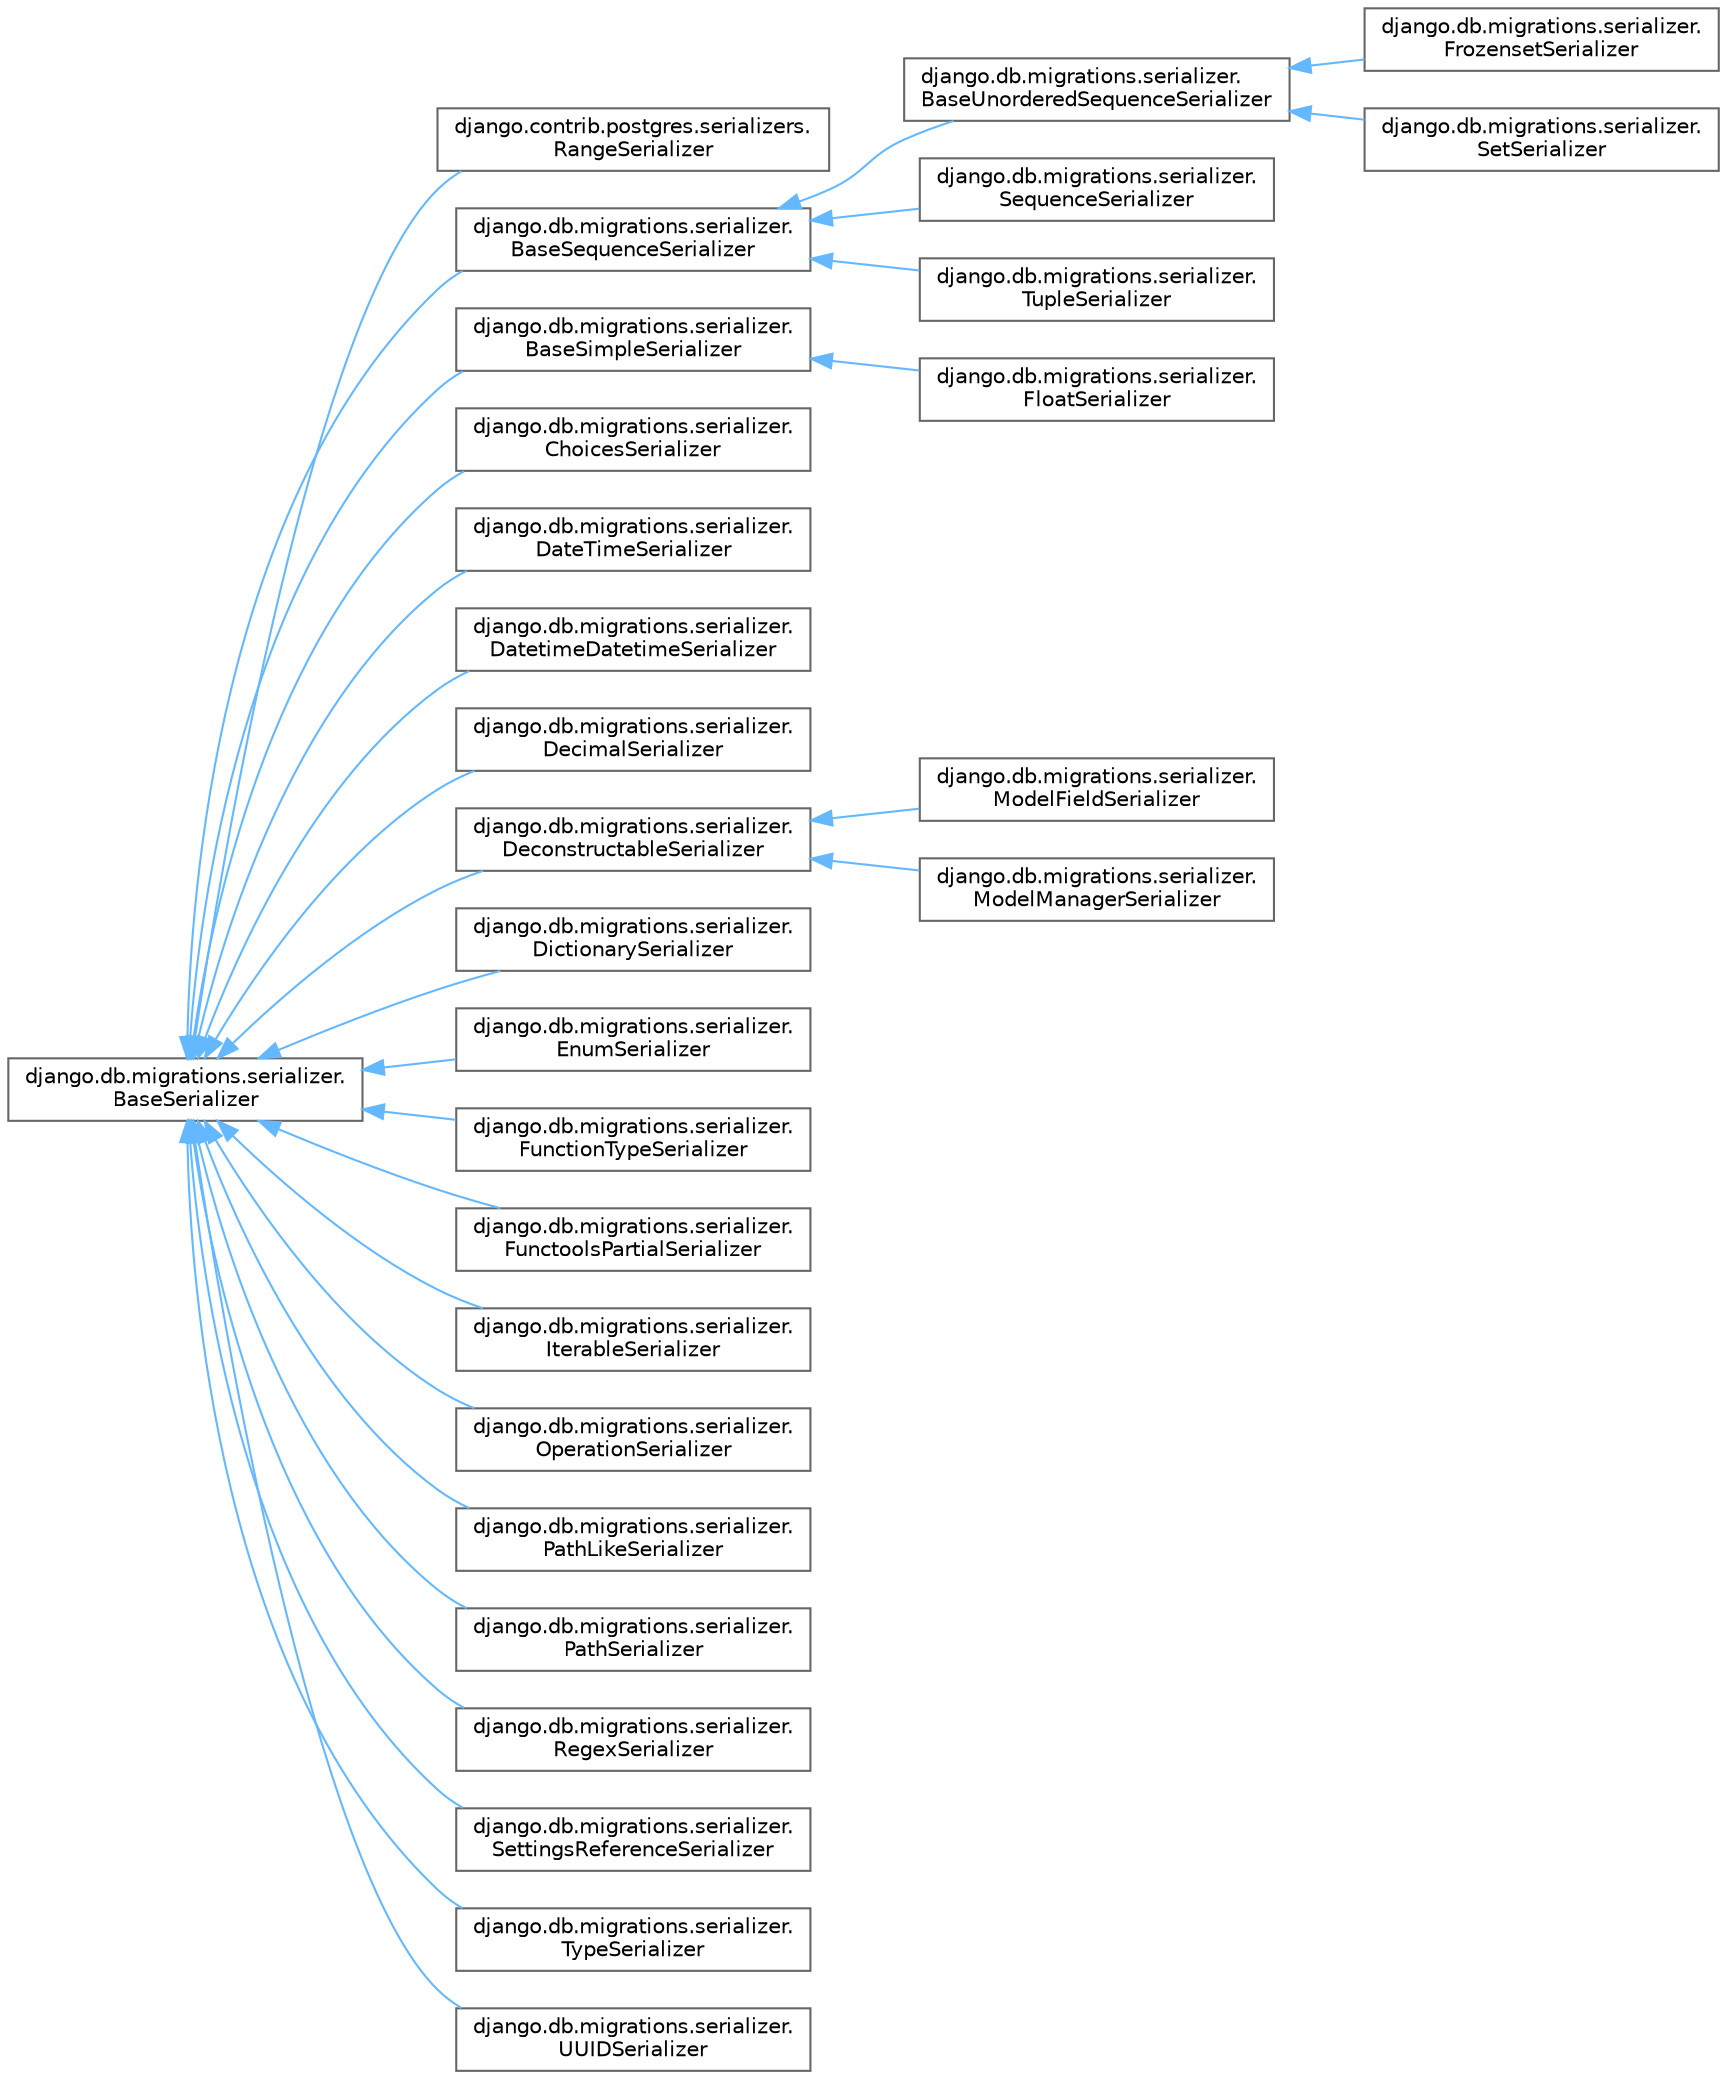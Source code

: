 digraph "Graphical Class Hierarchy"
{
 // LATEX_PDF_SIZE
  bgcolor="transparent";
  edge [fontname=Helvetica,fontsize=10,labelfontname=Helvetica,labelfontsize=10];
  node [fontname=Helvetica,fontsize=10,shape=box,height=0.2,width=0.4];
  rankdir="LR";
  Node0 [id="Node000000",label="django.db.migrations.serializer.\lBaseSerializer",height=0.2,width=0.4,color="grey40", fillcolor="white", style="filled",URL="$classdjango_1_1db_1_1migrations_1_1serializer_1_1_base_serializer.html",tooltip=" "];
  Node0 -> Node1 [id="edge1458_Node000000_Node000001",dir="back",color="steelblue1",style="solid",tooltip=" "];
  Node1 [id="Node000001",label="django.contrib.postgres.serializers.\lRangeSerializer",height=0.2,width=0.4,color="grey40", fillcolor="white", style="filled",URL="$classdjango_1_1contrib_1_1postgres_1_1serializers_1_1_range_serializer.html",tooltip=" "];
  Node0 -> Node2 [id="edge1459_Node000000_Node000002",dir="back",color="steelblue1",style="solid",tooltip=" "];
  Node2 [id="Node000002",label="django.db.migrations.serializer.\lBaseSequenceSerializer",height=0.2,width=0.4,color="grey40", fillcolor="white", style="filled",URL="$classdjango_1_1db_1_1migrations_1_1serializer_1_1_base_sequence_serializer.html",tooltip=" "];
  Node2 -> Node3 [id="edge1460_Node000002_Node000003",dir="back",color="steelblue1",style="solid",tooltip=" "];
  Node3 [id="Node000003",label="django.db.migrations.serializer.\lBaseUnorderedSequenceSerializer",height=0.2,width=0.4,color="grey40", fillcolor="white", style="filled",URL="$classdjango_1_1db_1_1migrations_1_1serializer_1_1_base_unordered_sequence_serializer.html",tooltip=" "];
  Node3 -> Node4 [id="edge1461_Node000003_Node000004",dir="back",color="steelblue1",style="solid",tooltip=" "];
  Node4 [id="Node000004",label="django.db.migrations.serializer.\lFrozensetSerializer",height=0.2,width=0.4,color="grey40", fillcolor="white", style="filled",URL="$classdjango_1_1db_1_1migrations_1_1serializer_1_1_frozenset_serializer.html",tooltip=" "];
  Node3 -> Node5 [id="edge1462_Node000003_Node000005",dir="back",color="steelblue1",style="solid",tooltip=" "];
  Node5 [id="Node000005",label="django.db.migrations.serializer.\lSetSerializer",height=0.2,width=0.4,color="grey40", fillcolor="white", style="filled",URL="$classdjango_1_1db_1_1migrations_1_1serializer_1_1_set_serializer.html",tooltip=" "];
  Node2 -> Node6 [id="edge1463_Node000002_Node000006",dir="back",color="steelblue1",style="solid",tooltip=" "];
  Node6 [id="Node000006",label="django.db.migrations.serializer.\lSequenceSerializer",height=0.2,width=0.4,color="grey40", fillcolor="white", style="filled",URL="$classdjango_1_1db_1_1migrations_1_1serializer_1_1_sequence_serializer.html",tooltip=" "];
  Node2 -> Node7 [id="edge1464_Node000002_Node000007",dir="back",color="steelblue1",style="solid",tooltip=" "];
  Node7 [id="Node000007",label="django.db.migrations.serializer.\lTupleSerializer",height=0.2,width=0.4,color="grey40", fillcolor="white", style="filled",URL="$classdjango_1_1db_1_1migrations_1_1serializer_1_1_tuple_serializer.html",tooltip=" "];
  Node0 -> Node8 [id="edge1465_Node000000_Node000008",dir="back",color="steelblue1",style="solid",tooltip=" "];
  Node8 [id="Node000008",label="django.db.migrations.serializer.\lBaseSimpleSerializer",height=0.2,width=0.4,color="grey40", fillcolor="white", style="filled",URL="$classdjango_1_1db_1_1migrations_1_1serializer_1_1_base_simple_serializer.html",tooltip=" "];
  Node8 -> Node9 [id="edge1466_Node000008_Node000009",dir="back",color="steelblue1",style="solid",tooltip=" "];
  Node9 [id="Node000009",label="django.db.migrations.serializer.\lFloatSerializer",height=0.2,width=0.4,color="grey40", fillcolor="white", style="filled",URL="$classdjango_1_1db_1_1migrations_1_1serializer_1_1_float_serializer.html",tooltip=" "];
  Node0 -> Node10 [id="edge1467_Node000000_Node000010",dir="back",color="steelblue1",style="solid",tooltip=" "];
  Node10 [id="Node000010",label="django.db.migrations.serializer.\lChoicesSerializer",height=0.2,width=0.4,color="grey40", fillcolor="white", style="filled",URL="$classdjango_1_1db_1_1migrations_1_1serializer_1_1_choices_serializer.html",tooltip=" "];
  Node0 -> Node11 [id="edge1468_Node000000_Node000011",dir="back",color="steelblue1",style="solid",tooltip=" "];
  Node11 [id="Node000011",label="django.db.migrations.serializer.\lDateTimeSerializer",height=0.2,width=0.4,color="grey40", fillcolor="white", style="filled",URL="$classdjango_1_1db_1_1migrations_1_1serializer_1_1_date_time_serializer.html",tooltip=" "];
  Node0 -> Node12 [id="edge1469_Node000000_Node000012",dir="back",color="steelblue1",style="solid",tooltip=" "];
  Node12 [id="Node000012",label="django.db.migrations.serializer.\lDatetimeDatetimeSerializer",height=0.2,width=0.4,color="grey40", fillcolor="white", style="filled",URL="$classdjango_1_1db_1_1migrations_1_1serializer_1_1_datetime_datetime_serializer.html",tooltip=" "];
  Node0 -> Node13 [id="edge1470_Node000000_Node000013",dir="back",color="steelblue1",style="solid",tooltip=" "];
  Node13 [id="Node000013",label="django.db.migrations.serializer.\lDecimalSerializer",height=0.2,width=0.4,color="grey40", fillcolor="white", style="filled",URL="$classdjango_1_1db_1_1migrations_1_1serializer_1_1_decimal_serializer.html",tooltip=" "];
  Node0 -> Node14 [id="edge1471_Node000000_Node000014",dir="back",color="steelblue1",style="solid",tooltip=" "];
  Node14 [id="Node000014",label="django.db.migrations.serializer.\lDeconstructableSerializer",height=0.2,width=0.4,color="grey40", fillcolor="white", style="filled",URL="$classdjango_1_1db_1_1migrations_1_1serializer_1_1_deconstructable_serializer.html",tooltip=" "];
  Node14 -> Node15 [id="edge1472_Node000014_Node000015",dir="back",color="steelblue1",style="solid",tooltip=" "];
  Node15 [id="Node000015",label="django.db.migrations.serializer.\lModelFieldSerializer",height=0.2,width=0.4,color="grey40", fillcolor="white", style="filled",URL="$classdjango_1_1db_1_1migrations_1_1serializer_1_1_model_field_serializer.html",tooltip=" "];
  Node14 -> Node16 [id="edge1473_Node000014_Node000016",dir="back",color="steelblue1",style="solid",tooltip=" "];
  Node16 [id="Node000016",label="django.db.migrations.serializer.\lModelManagerSerializer",height=0.2,width=0.4,color="grey40", fillcolor="white", style="filled",URL="$classdjango_1_1db_1_1migrations_1_1serializer_1_1_model_manager_serializer.html",tooltip=" "];
  Node0 -> Node17 [id="edge1474_Node000000_Node000017",dir="back",color="steelblue1",style="solid",tooltip=" "];
  Node17 [id="Node000017",label="django.db.migrations.serializer.\lDictionarySerializer",height=0.2,width=0.4,color="grey40", fillcolor="white", style="filled",URL="$classdjango_1_1db_1_1migrations_1_1serializer_1_1_dictionary_serializer.html",tooltip=" "];
  Node0 -> Node18 [id="edge1475_Node000000_Node000018",dir="back",color="steelblue1",style="solid",tooltip=" "];
  Node18 [id="Node000018",label="django.db.migrations.serializer.\lEnumSerializer",height=0.2,width=0.4,color="grey40", fillcolor="white", style="filled",URL="$classdjango_1_1db_1_1migrations_1_1serializer_1_1_enum_serializer.html",tooltip=" "];
  Node0 -> Node19 [id="edge1476_Node000000_Node000019",dir="back",color="steelblue1",style="solid",tooltip=" "];
  Node19 [id="Node000019",label="django.db.migrations.serializer.\lFunctionTypeSerializer",height=0.2,width=0.4,color="grey40", fillcolor="white", style="filled",URL="$classdjango_1_1db_1_1migrations_1_1serializer_1_1_function_type_serializer.html",tooltip=" "];
  Node0 -> Node20 [id="edge1477_Node000000_Node000020",dir="back",color="steelblue1",style="solid",tooltip=" "];
  Node20 [id="Node000020",label="django.db.migrations.serializer.\lFunctoolsPartialSerializer",height=0.2,width=0.4,color="grey40", fillcolor="white", style="filled",URL="$classdjango_1_1db_1_1migrations_1_1serializer_1_1_functools_partial_serializer.html",tooltip=" "];
  Node0 -> Node21 [id="edge1478_Node000000_Node000021",dir="back",color="steelblue1",style="solid",tooltip=" "];
  Node21 [id="Node000021",label="django.db.migrations.serializer.\lIterableSerializer",height=0.2,width=0.4,color="grey40", fillcolor="white", style="filled",URL="$classdjango_1_1db_1_1migrations_1_1serializer_1_1_iterable_serializer.html",tooltip=" "];
  Node0 -> Node22 [id="edge1479_Node000000_Node000022",dir="back",color="steelblue1",style="solid",tooltip=" "];
  Node22 [id="Node000022",label="django.db.migrations.serializer.\lOperationSerializer",height=0.2,width=0.4,color="grey40", fillcolor="white", style="filled",URL="$classdjango_1_1db_1_1migrations_1_1serializer_1_1_operation_serializer.html",tooltip=" "];
  Node0 -> Node23 [id="edge1480_Node000000_Node000023",dir="back",color="steelblue1",style="solid",tooltip=" "];
  Node23 [id="Node000023",label="django.db.migrations.serializer.\lPathLikeSerializer",height=0.2,width=0.4,color="grey40", fillcolor="white", style="filled",URL="$classdjango_1_1db_1_1migrations_1_1serializer_1_1_path_like_serializer.html",tooltip=" "];
  Node0 -> Node24 [id="edge1481_Node000000_Node000024",dir="back",color="steelblue1",style="solid",tooltip=" "];
  Node24 [id="Node000024",label="django.db.migrations.serializer.\lPathSerializer",height=0.2,width=0.4,color="grey40", fillcolor="white", style="filled",URL="$classdjango_1_1db_1_1migrations_1_1serializer_1_1_path_serializer.html",tooltip=" "];
  Node0 -> Node25 [id="edge1482_Node000000_Node000025",dir="back",color="steelblue1",style="solid",tooltip=" "];
  Node25 [id="Node000025",label="django.db.migrations.serializer.\lRegexSerializer",height=0.2,width=0.4,color="grey40", fillcolor="white", style="filled",URL="$classdjango_1_1db_1_1migrations_1_1serializer_1_1_regex_serializer.html",tooltip=" "];
  Node0 -> Node26 [id="edge1483_Node000000_Node000026",dir="back",color="steelblue1",style="solid",tooltip=" "];
  Node26 [id="Node000026",label="django.db.migrations.serializer.\lSettingsReferenceSerializer",height=0.2,width=0.4,color="grey40", fillcolor="white", style="filled",URL="$classdjango_1_1db_1_1migrations_1_1serializer_1_1_settings_reference_serializer.html",tooltip=" "];
  Node0 -> Node27 [id="edge1484_Node000000_Node000027",dir="back",color="steelblue1",style="solid",tooltip=" "];
  Node27 [id="Node000027",label="django.db.migrations.serializer.\lTypeSerializer",height=0.2,width=0.4,color="grey40", fillcolor="white", style="filled",URL="$classdjango_1_1db_1_1migrations_1_1serializer_1_1_type_serializer.html",tooltip=" "];
  Node0 -> Node28 [id="edge1485_Node000000_Node000028",dir="back",color="steelblue1",style="solid",tooltip=" "];
  Node28 [id="Node000028",label="django.db.migrations.serializer.\lUUIDSerializer",height=0.2,width=0.4,color="grey40", fillcolor="white", style="filled",URL="$classdjango_1_1db_1_1migrations_1_1serializer_1_1_u_u_i_d_serializer.html",tooltip=" "];
}
